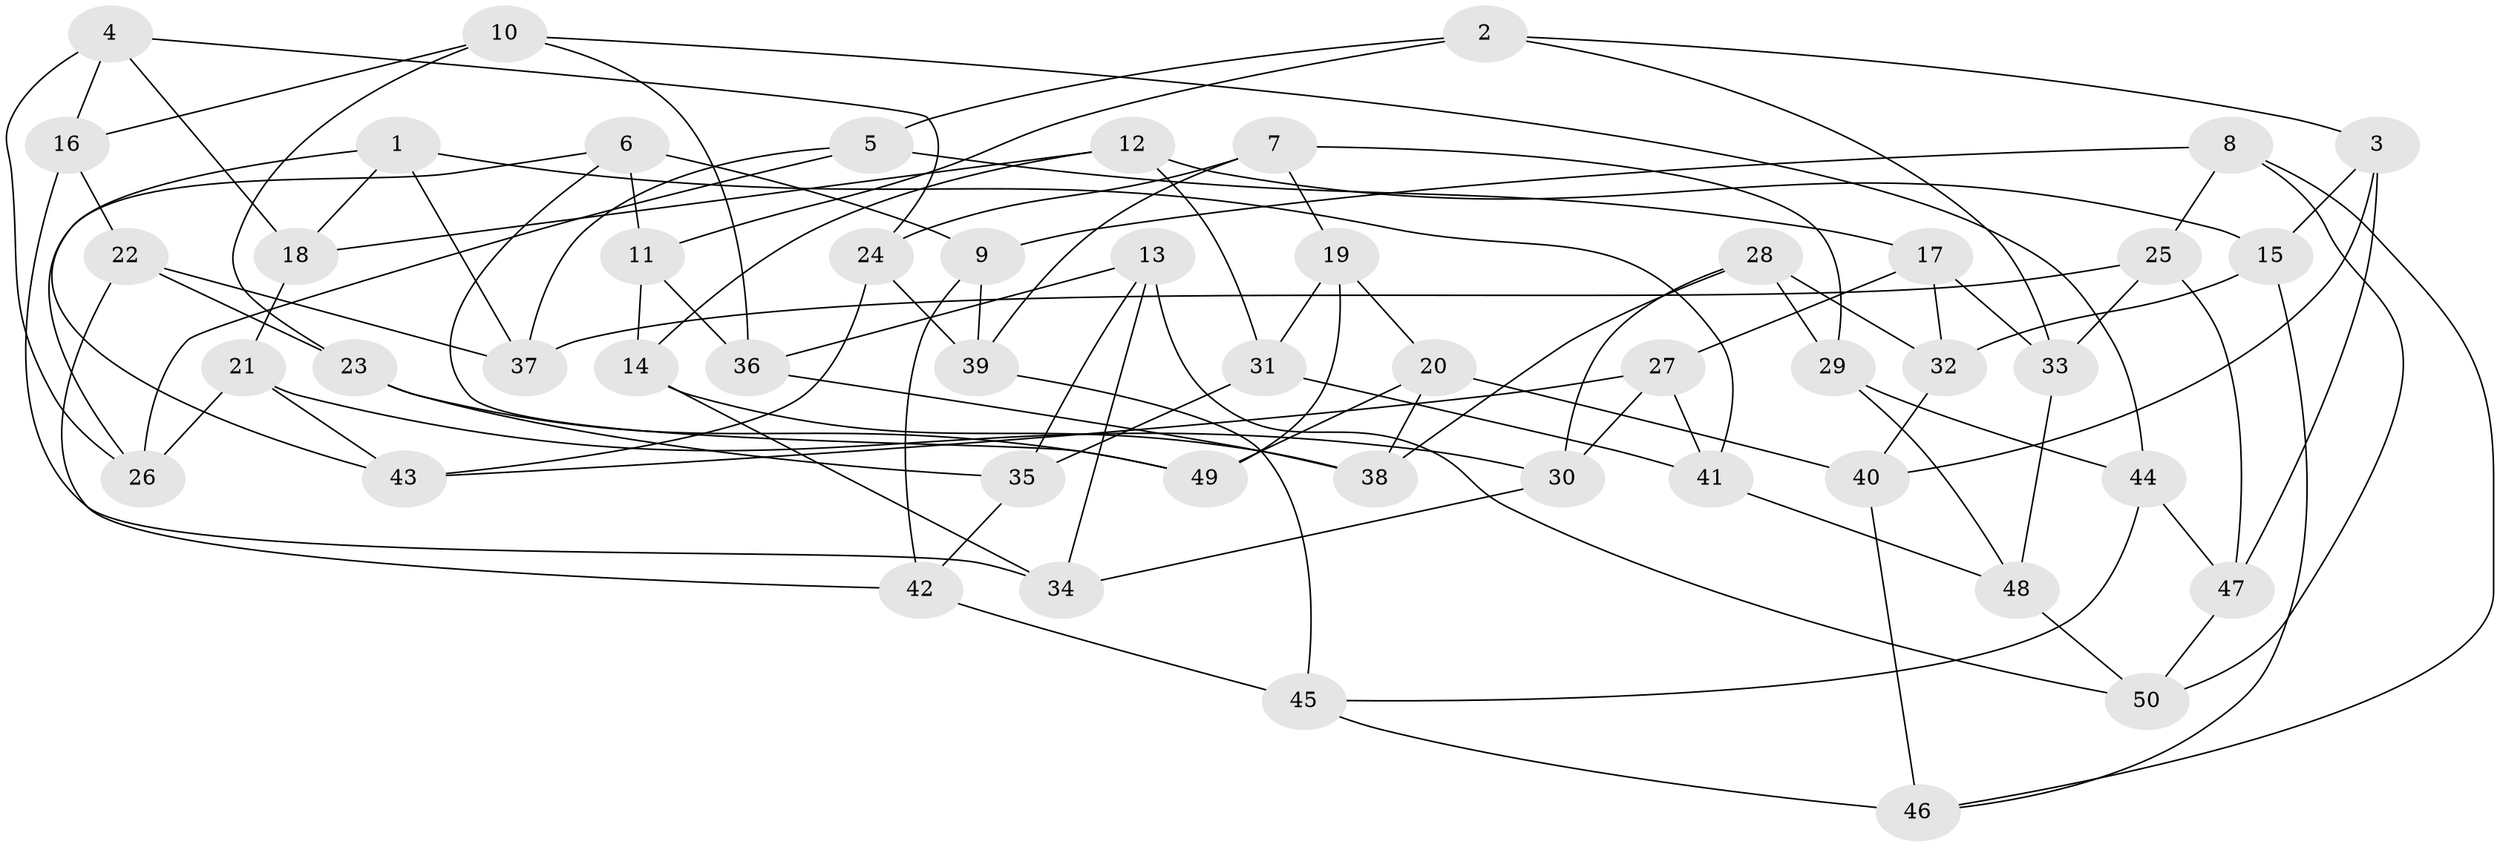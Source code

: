 // coarse degree distribution, {4: 0.5428571428571428, 6: 0.11428571428571428, 5: 0.2857142857142857, 3: 0.05714285714285714}
// Generated by graph-tools (version 1.1) at 2025/38/03/04/25 23:38:08]
// undirected, 50 vertices, 100 edges
graph export_dot {
  node [color=gray90,style=filled];
  1;
  2;
  3;
  4;
  5;
  6;
  7;
  8;
  9;
  10;
  11;
  12;
  13;
  14;
  15;
  16;
  17;
  18;
  19;
  20;
  21;
  22;
  23;
  24;
  25;
  26;
  27;
  28;
  29;
  30;
  31;
  32;
  33;
  34;
  35;
  36;
  37;
  38;
  39;
  40;
  41;
  42;
  43;
  44;
  45;
  46;
  47;
  48;
  49;
  50;
  1 -- 43;
  1 -- 37;
  1 -- 41;
  1 -- 18;
  2 -- 5;
  2 -- 33;
  2 -- 11;
  2 -- 3;
  3 -- 15;
  3 -- 40;
  3 -- 47;
  4 -- 26;
  4 -- 24;
  4 -- 16;
  4 -- 18;
  5 -- 26;
  5 -- 37;
  5 -- 17;
  6 -- 11;
  6 -- 9;
  6 -- 26;
  6 -- 49;
  7 -- 39;
  7 -- 24;
  7 -- 19;
  7 -- 29;
  8 -- 46;
  8 -- 9;
  8 -- 50;
  8 -- 25;
  9 -- 42;
  9 -- 39;
  10 -- 44;
  10 -- 16;
  10 -- 36;
  10 -- 23;
  11 -- 36;
  11 -- 14;
  12 -- 31;
  12 -- 14;
  12 -- 15;
  12 -- 18;
  13 -- 36;
  13 -- 35;
  13 -- 50;
  13 -- 34;
  14 -- 38;
  14 -- 34;
  15 -- 46;
  15 -- 32;
  16 -- 34;
  16 -- 22;
  17 -- 32;
  17 -- 33;
  17 -- 27;
  18 -- 21;
  19 -- 31;
  19 -- 20;
  19 -- 49;
  20 -- 38;
  20 -- 40;
  20 -- 49;
  21 -- 43;
  21 -- 26;
  21 -- 30;
  22 -- 42;
  22 -- 23;
  22 -- 37;
  23 -- 35;
  23 -- 49;
  24 -- 43;
  24 -- 39;
  25 -- 33;
  25 -- 37;
  25 -- 47;
  27 -- 41;
  27 -- 30;
  27 -- 43;
  28 -- 29;
  28 -- 30;
  28 -- 38;
  28 -- 32;
  29 -- 44;
  29 -- 48;
  30 -- 34;
  31 -- 35;
  31 -- 41;
  32 -- 40;
  33 -- 48;
  35 -- 42;
  36 -- 38;
  39 -- 45;
  40 -- 46;
  41 -- 48;
  42 -- 45;
  44 -- 47;
  44 -- 45;
  45 -- 46;
  47 -- 50;
  48 -- 50;
}
